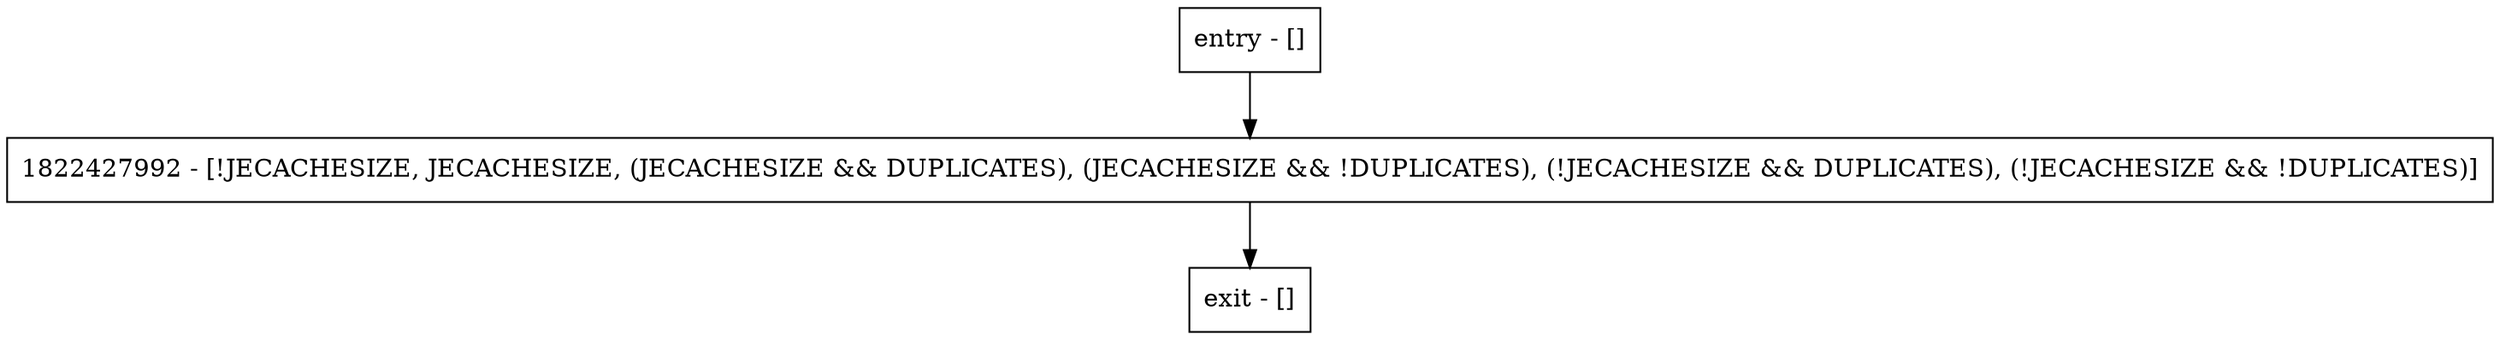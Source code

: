 digraph makeCursor {
node [shape=record];
entry [label="entry - []"];
exit [label="exit - []"];
1822427992 [label="1822427992 - [!JECACHESIZE, JECACHESIZE, (JECACHESIZE && DUPLICATES), (JECACHESIZE && !DUPLICATES), (!JECACHESIZE && DUPLICATES), (!JECACHESIZE && !DUPLICATES)]"];
entry;
exit;
entry -> 1822427992;
1822427992 -> exit;
}
